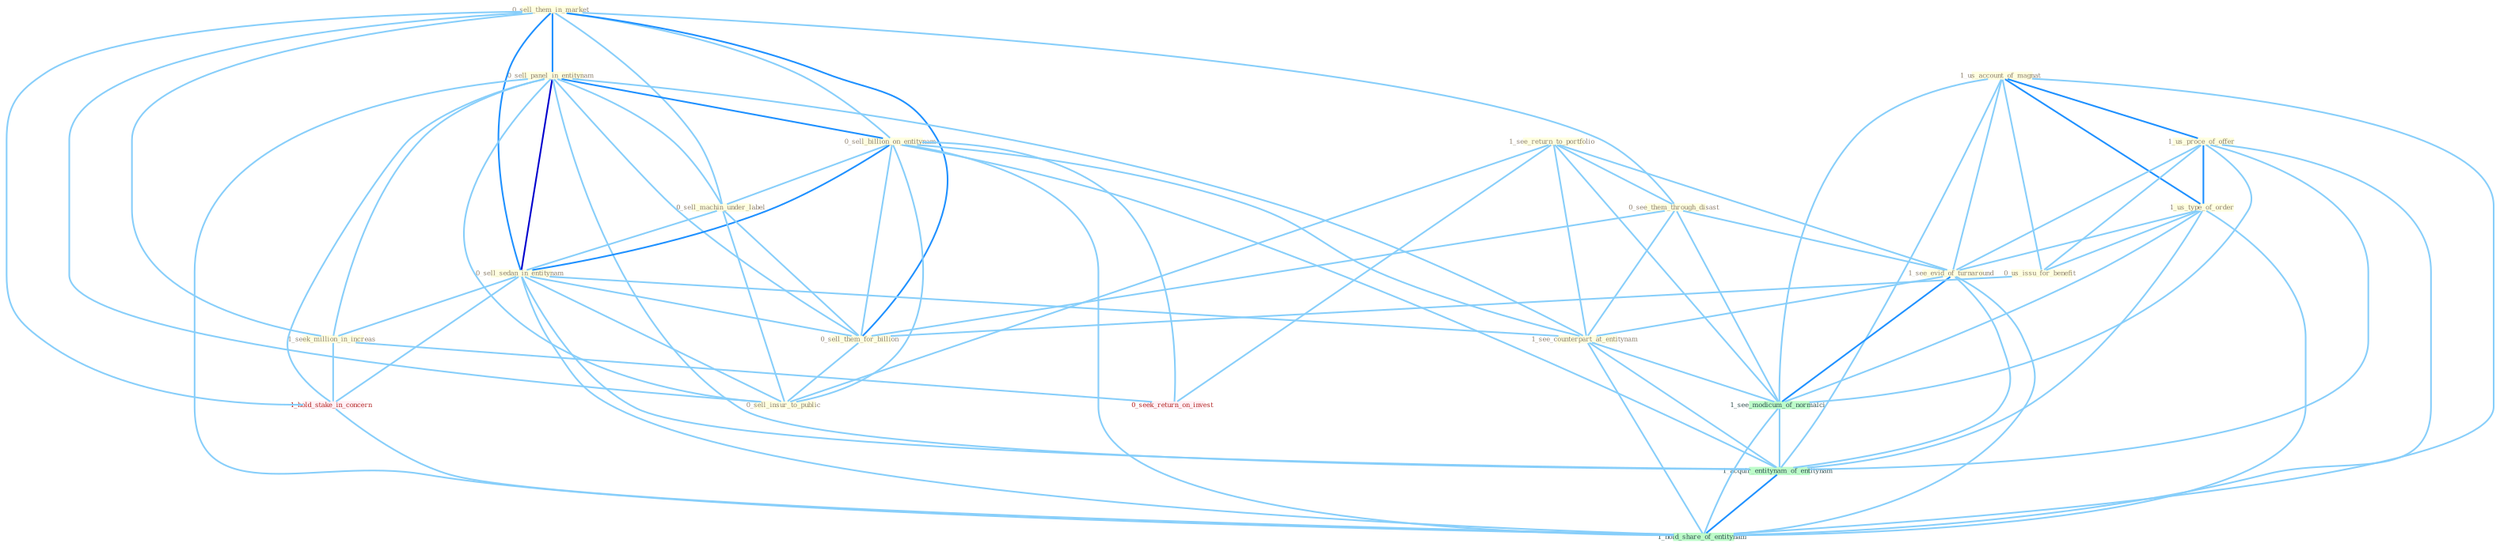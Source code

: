 Graph G{ 
    node
    [shape=polygon,style=filled,width=.5,height=.06,color="#BDFCC9",fixedsize=true,fontsize=4,
    fontcolor="#2f4f4f"];
    {node
    [color="#ffffe0", fontcolor="#8b7d6b"] "0_sell_them_in_market " "0_sell_panel_in_entitynam " "0_sell_billion_on_entitynam " "1_see_return_to_portfolio " "0_sell_machin_under_label " "0_sell_sedan_in_entitynam " "0_see_them_through_disast " "1_us_account_of_magnat " "1_us_proce_of_offer " "1_seek_million_in_increas " "1_us_type_of_order " "1_see_evid_of_turnaround " "0_us_issu_for_benefit " "1_see_counterpart_at_entitynam " "0_sell_them_for_billion " "0_sell_insur_to_public "}
{node [color="#fff0f5", fontcolor="#b22222"] "1_hold_stake_in_concern " "0_seek_return_on_invest "}
edge [color="#B0E2FF"];

	"0_sell_them_in_market " -- "0_sell_panel_in_entitynam " [w="2", color="#1e90ff" , len=0.8];
	"0_sell_them_in_market " -- "0_sell_billion_on_entitynam " [w="1", color="#87cefa" ];
	"0_sell_them_in_market " -- "0_sell_machin_under_label " [w="1", color="#87cefa" ];
	"0_sell_them_in_market " -- "0_sell_sedan_in_entitynam " [w="2", color="#1e90ff" , len=0.8];
	"0_sell_them_in_market " -- "0_see_them_through_disast " [w="1", color="#87cefa" ];
	"0_sell_them_in_market " -- "1_seek_million_in_increas " [w="1", color="#87cefa" ];
	"0_sell_them_in_market " -- "0_sell_them_for_billion " [w="2", color="#1e90ff" , len=0.8];
	"0_sell_them_in_market " -- "0_sell_insur_to_public " [w="1", color="#87cefa" ];
	"0_sell_them_in_market " -- "1_hold_stake_in_concern " [w="1", color="#87cefa" ];
	"0_sell_panel_in_entitynam " -- "0_sell_billion_on_entitynam " [w="2", color="#1e90ff" , len=0.8];
	"0_sell_panel_in_entitynam " -- "0_sell_machin_under_label " [w="1", color="#87cefa" ];
	"0_sell_panel_in_entitynam " -- "0_sell_sedan_in_entitynam " [w="3", color="#0000cd" , len=0.6];
	"0_sell_panel_in_entitynam " -- "1_seek_million_in_increas " [w="1", color="#87cefa" ];
	"0_sell_panel_in_entitynam " -- "1_see_counterpart_at_entitynam " [w="1", color="#87cefa" ];
	"0_sell_panel_in_entitynam " -- "0_sell_them_for_billion " [w="1", color="#87cefa" ];
	"0_sell_panel_in_entitynam " -- "0_sell_insur_to_public " [w="1", color="#87cefa" ];
	"0_sell_panel_in_entitynam " -- "1_hold_stake_in_concern " [w="1", color="#87cefa" ];
	"0_sell_panel_in_entitynam " -- "1_acquir_entitynam_of_entitynam " [w="1", color="#87cefa" ];
	"0_sell_panel_in_entitynam " -- "1_hold_share_of_entitynam " [w="1", color="#87cefa" ];
	"0_sell_billion_on_entitynam " -- "0_sell_machin_under_label " [w="1", color="#87cefa" ];
	"0_sell_billion_on_entitynam " -- "0_sell_sedan_in_entitynam " [w="2", color="#1e90ff" , len=0.8];
	"0_sell_billion_on_entitynam " -- "1_see_counterpart_at_entitynam " [w="1", color="#87cefa" ];
	"0_sell_billion_on_entitynam " -- "0_sell_them_for_billion " [w="1", color="#87cefa" ];
	"0_sell_billion_on_entitynam " -- "0_sell_insur_to_public " [w="1", color="#87cefa" ];
	"0_sell_billion_on_entitynam " -- "0_seek_return_on_invest " [w="1", color="#87cefa" ];
	"0_sell_billion_on_entitynam " -- "1_acquir_entitynam_of_entitynam " [w="1", color="#87cefa" ];
	"0_sell_billion_on_entitynam " -- "1_hold_share_of_entitynam " [w="1", color="#87cefa" ];
	"1_see_return_to_portfolio " -- "0_see_them_through_disast " [w="1", color="#87cefa" ];
	"1_see_return_to_portfolio " -- "1_see_evid_of_turnaround " [w="1", color="#87cefa" ];
	"1_see_return_to_portfolio " -- "1_see_counterpart_at_entitynam " [w="1", color="#87cefa" ];
	"1_see_return_to_portfolio " -- "0_sell_insur_to_public " [w="1", color="#87cefa" ];
	"1_see_return_to_portfolio " -- "0_seek_return_on_invest " [w="1", color="#87cefa" ];
	"1_see_return_to_portfolio " -- "1_see_modicum_of_normalci " [w="1", color="#87cefa" ];
	"0_sell_machin_under_label " -- "0_sell_sedan_in_entitynam " [w="1", color="#87cefa" ];
	"0_sell_machin_under_label " -- "0_sell_them_for_billion " [w="1", color="#87cefa" ];
	"0_sell_machin_under_label " -- "0_sell_insur_to_public " [w="1", color="#87cefa" ];
	"0_sell_sedan_in_entitynam " -- "1_seek_million_in_increas " [w="1", color="#87cefa" ];
	"0_sell_sedan_in_entitynam " -- "1_see_counterpart_at_entitynam " [w="1", color="#87cefa" ];
	"0_sell_sedan_in_entitynam " -- "0_sell_them_for_billion " [w="1", color="#87cefa" ];
	"0_sell_sedan_in_entitynam " -- "0_sell_insur_to_public " [w="1", color="#87cefa" ];
	"0_sell_sedan_in_entitynam " -- "1_hold_stake_in_concern " [w="1", color="#87cefa" ];
	"0_sell_sedan_in_entitynam " -- "1_acquir_entitynam_of_entitynam " [w="1", color="#87cefa" ];
	"0_sell_sedan_in_entitynam " -- "1_hold_share_of_entitynam " [w="1", color="#87cefa" ];
	"0_see_them_through_disast " -- "1_see_evid_of_turnaround " [w="1", color="#87cefa" ];
	"0_see_them_through_disast " -- "1_see_counterpart_at_entitynam " [w="1", color="#87cefa" ];
	"0_see_them_through_disast " -- "0_sell_them_for_billion " [w="1", color="#87cefa" ];
	"0_see_them_through_disast " -- "1_see_modicum_of_normalci " [w="1", color="#87cefa" ];
	"1_us_account_of_magnat " -- "1_us_proce_of_offer " [w="2", color="#1e90ff" , len=0.8];
	"1_us_account_of_magnat " -- "1_us_type_of_order " [w="2", color="#1e90ff" , len=0.8];
	"1_us_account_of_magnat " -- "1_see_evid_of_turnaround " [w="1", color="#87cefa" ];
	"1_us_account_of_magnat " -- "0_us_issu_for_benefit " [w="1", color="#87cefa" ];
	"1_us_account_of_magnat " -- "1_see_modicum_of_normalci " [w="1", color="#87cefa" ];
	"1_us_account_of_magnat " -- "1_acquir_entitynam_of_entitynam " [w="1", color="#87cefa" ];
	"1_us_account_of_magnat " -- "1_hold_share_of_entitynam " [w="1", color="#87cefa" ];
	"1_us_proce_of_offer " -- "1_us_type_of_order " [w="2", color="#1e90ff" , len=0.8];
	"1_us_proce_of_offer " -- "1_see_evid_of_turnaround " [w="1", color="#87cefa" ];
	"1_us_proce_of_offer " -- "0_us_issu_for_benefit " [w="1", color="#87cefa" ];
	"1_us_proce_of_offer " -- "1_see_modicum_of_normalci " [w="1", color="#87cefa" ];
	"1_us_proce_of_offer " -- "1_acquir_entitynam_of_entitynam " [w="1", color="#87cefa" ];
	"1_us_proce_of_offer " -- "1_hold_share_of_entitynam " [w="1", color="#87cefa" ];
	"1_seek_million_in_increas " -- "1_hold_stake_in_concern " [w="1", color="#87cefa" ];
	"1_seek_million_in_increas " -- "0_seek_return_on_invest " [w="1", color="#87cefa" ];
	"1_us_type_of_order " -- "1_see_evid_of_turnaround " [w="1", color="#87cefa" ];
	"1_us_type_of_order " -- "0_us_issu_for_benefit " [w="1", color="#87cefa" ];
	"1_us_type_of_order " -- "1_see_modicum_of_normalci " [w="1", color="#87cefa" ];
	"1_us_type_of_order " -- "1_acquir_entitynam_of_entitynam " [w="1", color="#87cefa" ];
	"1_us_type_of_order " -- "1_hold_share_of_entitynam " [w="1", color="#87cefa" ];
	"1_see_evid_of_turnaround " -- "1_see_counterpart_at_entitynam " [w="1", color="#87cefa" ];
	"1_see_evid_of_turnaround " -- "1_see_modicum_of_normalci " [w="2", color="#1e90ff" , len=0.8];
	"1_see_evid_of_turnaround " -- "1_acquir_entitynam_of_entitynam " [w="1", color="#87cefa" ];
	"1_see_evid_of_turnaround " -- "1_hold_share_of_entitynam " [w="1", color="#87cefa" ];
	"0_us_issu_for_benefit " -- "0_sell_them_for_billion " [w="1", color="#87cefa" ];
	"1_see_counterpart_at_entitynam " -- "1_see_modicum_of_normalci " [w="1", color="#87cefa" ];
	"1_see_counterpart_at_entitynam " -- "1_acquir_entitynam_of_entitynam " [w="1", color="#87cefa" ];
	"1_see_counterpart_at_entitynam " -- "1_hold_share_of_entitynam " [w="1", color="#87cefa" ];
	"0_sell_them_for_billion " -- "0_sell_insur_to_public " [w="1", color="#87cefa" ];
	"1_hold_stake_in_concern " -- "1_hold_share_of_entitynam " [w="1", color="#87cefa" ];
	"1_see_modicum_of_normalci " -- "1_acquir_entitynam_of_entitynam " [w="1", color="#87cefa" ];
	"1_see_modicum_of_normalci " -- "1_hold_share_of_entitynam " [w="1", color="#87cefa" ];
	"1_acquir_entitynam_of_entitynam " -- "1_hold_share_of_entitynam " [w="2", color="#1e90ff" , len=0.8];
}